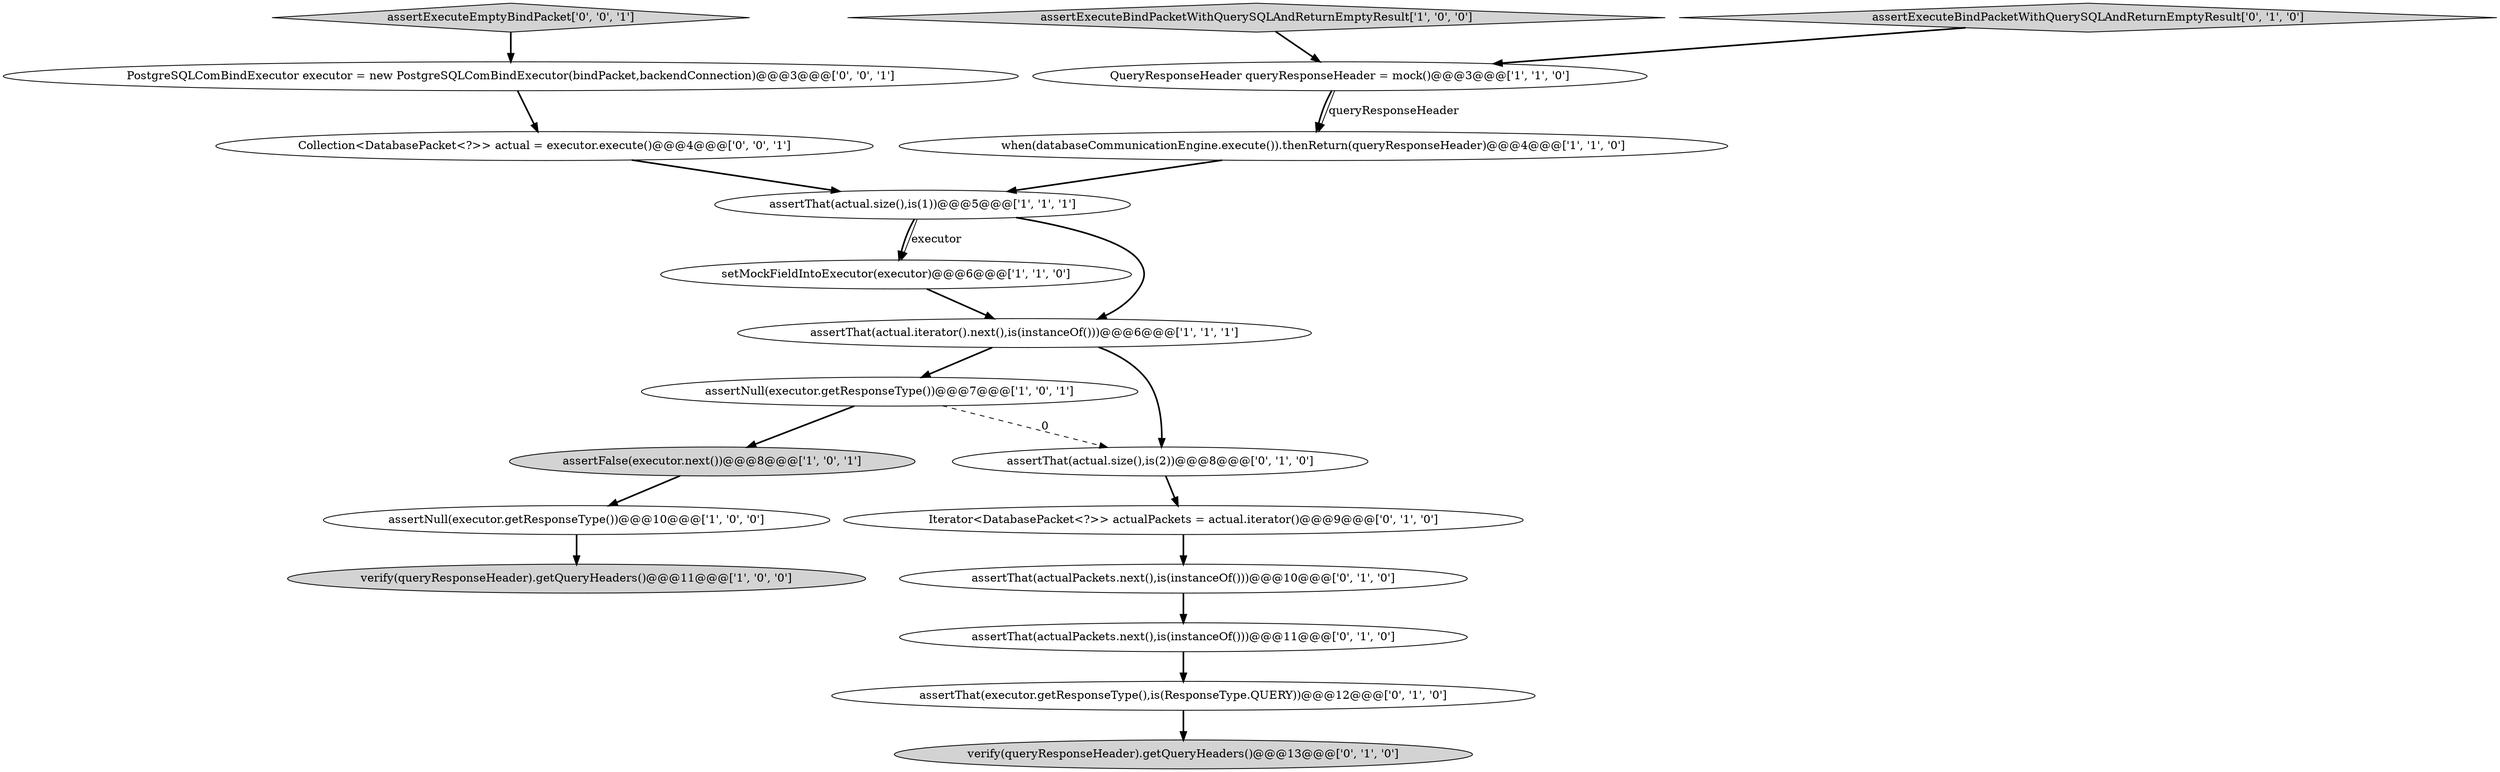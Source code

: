 digraph {
2 [style = filled, label = "assertNull(executor.getResponseType())@@@7@@@['1', '0', '1']", fillcolor = white, shape = ellipse image = "AAA0AAABBB1BBB"];
19 [style = filled, label = "PostgreSQLComBindExecutor executor = new PostgreSQLComBindExecutor(bindPacket,backendConnection)@@@3@@@['0', '0', '1']", fillcolor = white, shape = ellipse image = "AAA0AAABBB3BBB"];
12 [style = filled, label = "verify(queryResponseHeader).getQueryHeaders()@@@13@@@['0', '1', '0']", fillcolor = lightgray, shape = ellipse image = "AAA0AAABBB2BBB"];
8 [style = filled, label = "QueryResponseHeader queryResponseHeader = mock()@@@3@@@['1', '1', '0']", fillcolor = white, shape = ellipse image = "AAA0AAABBB1BBB"];
16 [style = filled, label = "assertThat(actualPackets.next(),is(instanceOf()))@@@10@@@['0', '1', '0']", fillcolor = white, shape = ellipse image = "AAA0AAABBB2BBB"];
4 [style = filled, label = "assertFalse(executor.next())@@@8@@@['1', '0', '1']", fillcolor = lightgray, shape = ellipse image = "AAA0AAABBB1BBB"];
6 [style = filled, label = "assertNull(executor.getResponseType())@@@10@@@['1', '0', '0']", fillcolor = white, shape = ellipse image = "AAA0AAABBB1BBB"];
9 [style = filled, label = "setMockFieldIntoExecutor(executor)@@@6@@@['1', '1', '0']", fillcolor = white, shape = ellipse image = "AAA0AAABBB1BBB"];
11 [style = filled, label = "assertThat(actual.size(),is(2))@@@8@@@['0', '1', '0']", fillcolor = white, shape = ellipse image = "AAA1AAABBB2BBB"];
15 [style = filled, label = "Iterator<DatabasePacket<?>> actualPackets = actual.iterator()@@@9@@@['0', '1', '0']", fillcolor = white, shape = ellipse image = "AAA0AAABBB2BBB"];
7 [style = filled, label = "assertExecuteBindPacketWithQuerySQLAndReturnEmptyResult['1', '0', '0']", fillcolor = lightgray, shape = diamond image = "AAA0AAABBB1BBB"];
13 [style = filled, label = "assertThat(executor.getResponseType(),is(ResponseType.QUERY))@@@12@@@['0', '1', '0']", fillcolor = white, shape = ellipse image = "AAA1AAABBB2BBB"];
3 [style = filled, label = "assertThat(actual.iterator().next(),is(instanceOf()))@@@6@@@['1', '1', '1']", fillcolor = white, shape = ellipse image = "AAA0AAABBB1BBB"];
18 [style = filled, label = "Collection<DatabasePacket<?>> actual = executor.execute()@@@4@@@['0', '0', '1']", fillcolor = white, shape = ellipse image = "AAA0AAABBB3BBB"];
10 [style = filled, label = "assertThat(actualPackets.next(),is(instanceOf()))@@@11@@@['0', '1', '0']", fillcolor = white, shape = ellipse image = "AAA1AAABBB2BBB"];
5 [style = filled, label = "assertThat(actual.size(),is(1))@@@5@@@['1', '1', '1']", fillcolor = white, shape = ellipse image = "AAA0AAABBB1BBB"];
14 [style = filled, label = "assertExecuteBindPacketWithQuerySQLAndReturnEmptyResult['0', '1', '0']", fillcolor = lightgray, shape = diamond image = "AAA0AAABBB2BBB"];
0 [style = filled, label = "verify(queryResponseHeader).getQueryHeaders()@@@11@@@['1', '0', '0']", fillcolor = lightgray, shape = ellipse image = "AAA0AAABBB1BBB"];
1 [style = filled, label = "when(databaseCommunicationEngine.execute()).thenReturn(queryResponseHeader)@@@4@@@['1', '1', '0']", fillcolor = white, shape = ellipse image = "AAA0AAABBB1BBB"];
17 [style = filled, label = "assertExecuteEmptyBindPacket['0', '0', '1']", fillcolor = lightgray, shape = diamond image = "AAA0AAABBB3BBB"];
4->6 [style = bold, label=""];
3->11 [style = bold, label=""];
7->8 [style = bold, label=""];
2->4 [style = bold, label=""];
3->2 [style = bold, label=""];
17->19 [style = bold, label=""];
6->0 [style = bold, label=""];
9->3 [style = bold, label=""];
18->5 [style = bold, label=""];
11->15 [style = bold, label=""];
5->9 [style = bold, label=""];
16->10 [style = bold, label=""];
8->1 [style = bold, label=""];
13->12 [style = bold, label=""];
10->13 [style = bold, label=""];
14->8 [style = bold, label=""];
5->9 [style = solid, label="executor"];
15->16 [style = bold, label=""];
8->1 [style = solid, label="queryResponseHeader"];
5->3 [style = bold, label=""];
2->11 [style = dashed, label="0"];
19->18 [style = bold, label=""];
1->5 [style = bold, label=""];
}
